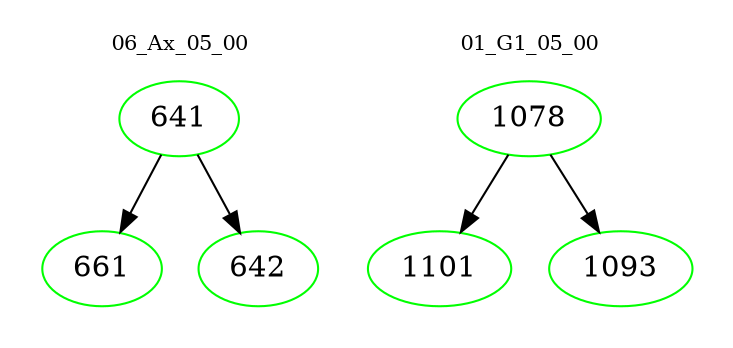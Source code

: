 digraph{
subgraph cluster_0 {
color = white
label = "06_Ax_05_00";
fontsize=10;
T0_641 [label="641", color="green"]
T0_641 -> T0_661 [color="black"]
T0_661 [label="661", color="green"]
T0_641 -> T0_642 [color="black"]
T0_642 [label="642", color="green"]
}
subgraph cluster_1 {
color = white
label = "01_G1_05_00";
fontsize=10;
T1_1078 [label="1078", color="green"]
T1_1078 -> T1_1101 [color="black"]
T1_1101 [label="1101", color="green"]
T1_1078 -> T1_1093 [color="black"]
T1_1093 [label="1093", color="green"]
}
}
